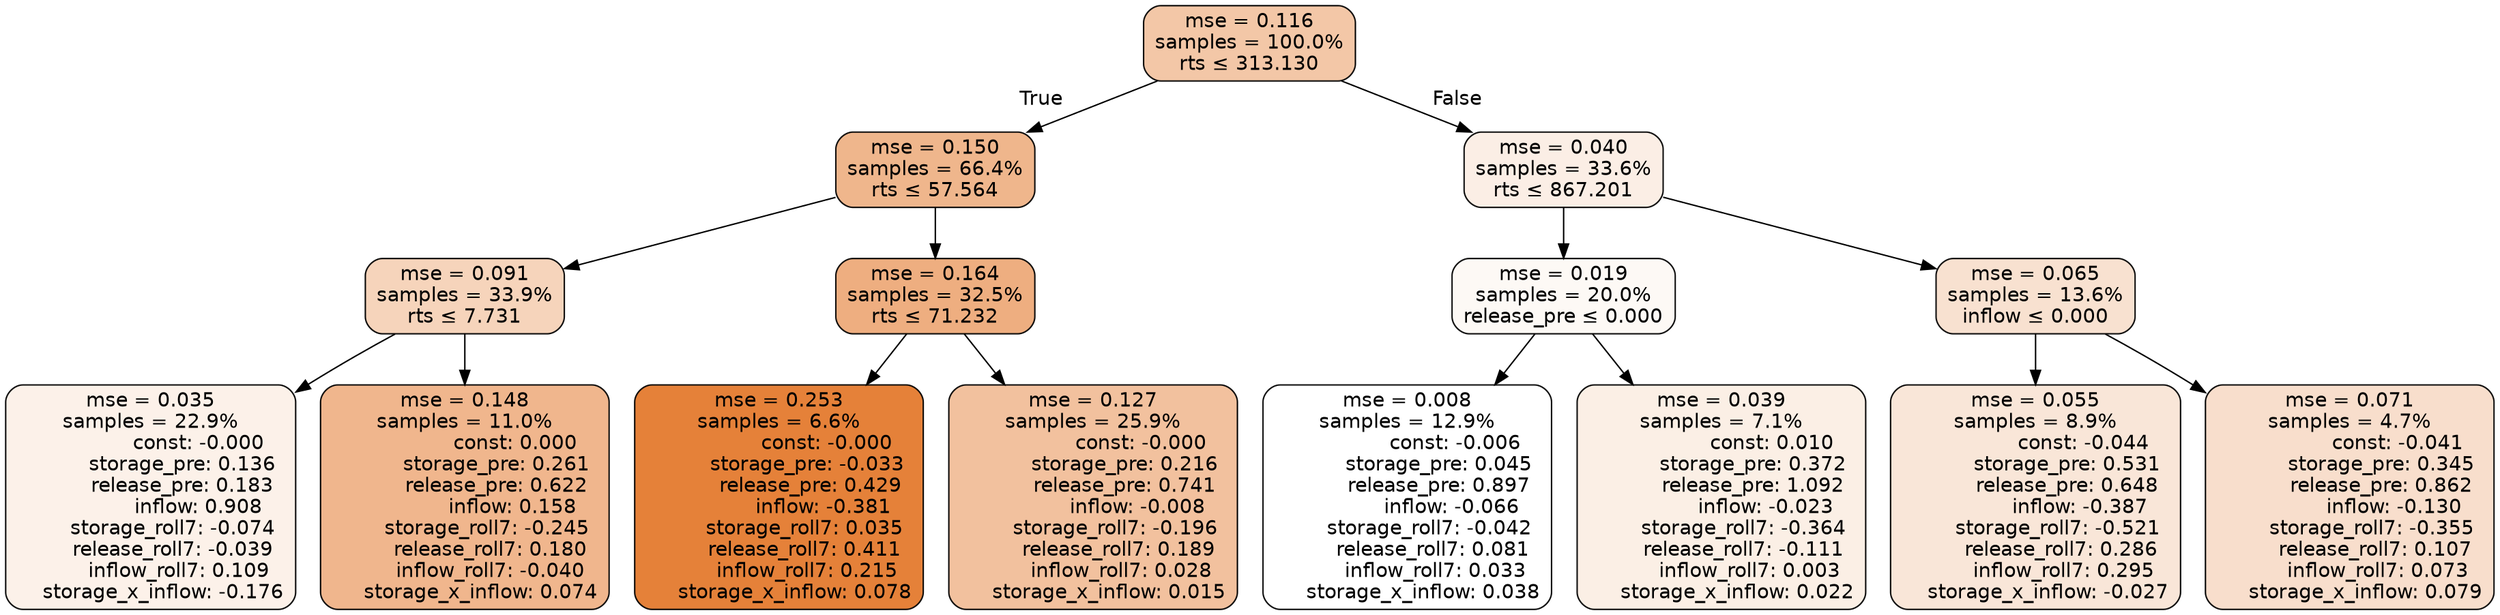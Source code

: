 digraph tree {
bgcolor="transparent"
node [shape=rectangle, style="filled, rounded", color="black", fontname=helvetica] ;
edge [fontname=helvetica] ;
	"0" [label="mse = 0.116
samples = 100.0%
rts &le; 313.130", fillcolor="#f3c7a7"]
	"1" [label="mse = 0.150
samples = 66.4%
rts &le; 57.564", fillcolor="#efb68c"]
	"2" [label="mse = 0.091
samples = 33.9%
rts &le; 7.731", fillcolor="#f6d4bb"]
	"3" [label="mse = 0.035
samples = 22.9%
               const: -0.000
          storage_pre: 0.136
          release_pre: 0.183
               inflow: 0.908
       storage_roll7: -0.074
       release_roll7: -0.039
         inflow_roll7: 0.109
    storage_x_inflow: -0.176", fillcolor="#fcf1e9"]
	"4" [label="mse = 0.148
samples = 11.0%
                const: 0.000
          storage_pre: 0.261
          release_pre: 0.622
               inflow: 0.158
       storage_roll7: -0.245
        release_roll7: 0.180
        inflow_roll7: -0.040
     storage_x_inflow: 0.074", fillcolor="#f0b68d"]
	"5" [label="mse = 0.164
samples = 32.5%
rts &le; 71.232", fillcolor="#eeae80"]
	"6" [label="mse = 0.253
samples = 6.6%
               const: -0.000
         storage_pre: -0.033
          release_pre: 0.429
              inflow: -0.381
        storage_roll7: 0.035
        release_roll7: 0.411
         inflow_roll7: 0.215
     storage_x_inflow: 0.078", fillcolor="#e58139"]
	"7" [label="mse = 0.127
samples = 25.9%
               const: -0.000
          storage_pre: 0.216
          release_pre: 0.741
              inflow: -0.008
       storage_roll7: -0.196
        release_roll7: 0.189
         inflow_roll7: 0.028
     storage_x_inflow: 0.015", fillcolor="#f2c19e"]
	"8" [label="mse = 0.040
samples = 33.6%
rts &le; 867.201", fillcolor="#fbeee5"]
	"9" [label="mse = 0.019
samples = 20.0%
release_pre &le; 0.000", fillcolor="#fdf9f5"]
	"10" [label="mse = 0.008
samples = 12.9%
               const: -0.006
          storage_pre: 0.045
          release_pre: 0.897
              inflow: -0.066
       storage_roll7: -0.042
        release_roll7: 0.081
         inflow_roll7: 0.033
     storage_x_inflow: 0.038", fillcolor="#ffffff"]
	"11" [label="mse = 0.039
samples = 7.1%
                const: 0.010
          storage_pre: 0.372
          release_pre: 1.092
              inflow: -0.023
       storage_roll7: -0.364
       release_roll7: -0.111
         inflow_roll7: 0.003
     storage_x_inflow: 0.022", fillcolor="#fbefe5"]
	"12" [label="mse = 0.065
samples = 13.6%
inflow &le; 0.000", fillcolor="#f8e1d0"]
	"13" [label="mse = 0.055
samples = 8.9%
               const: -0.044
          storage_pre: 0.531
          release_pre: 0.648
              inflow: -0.387
       storage_roll7: -0.521
        release_roll7: 0.286
         inflow_roll7: 0.295
    storage_x_inflow: -0.027", fillcolor="#f9e6d8"]
	"14" [label="mse = 0.071
samples = 4.7%
               const: -0.041
          storage_pre: 0.345
          release_pre: 0.862
              inflow: -0.130
       storage_roll7: -0.355
        release_roll7: 0.107
         inflow_roll7: 0.073
     storage_x_inflow: 0.079", fillcolor="#f8decc"]

	"0" -> "1" [labeldistance=2.5, labelangle=45, headlabel="True"]
	"1" -> "2"
	"2" -> "3"
	"2" -> "4"
	"1" -> "5"
	"5" -> "6"
	"5" -> "7"
	"0" -> "8" [labeldistance=2.5, labelangle=-45, headlabel="False"]
	"8" -> "9"
	"9" -> "10"
	"9" -> "11"
	"8" -> "12"
	"12" -> "13"
	"12" -> "14"
}